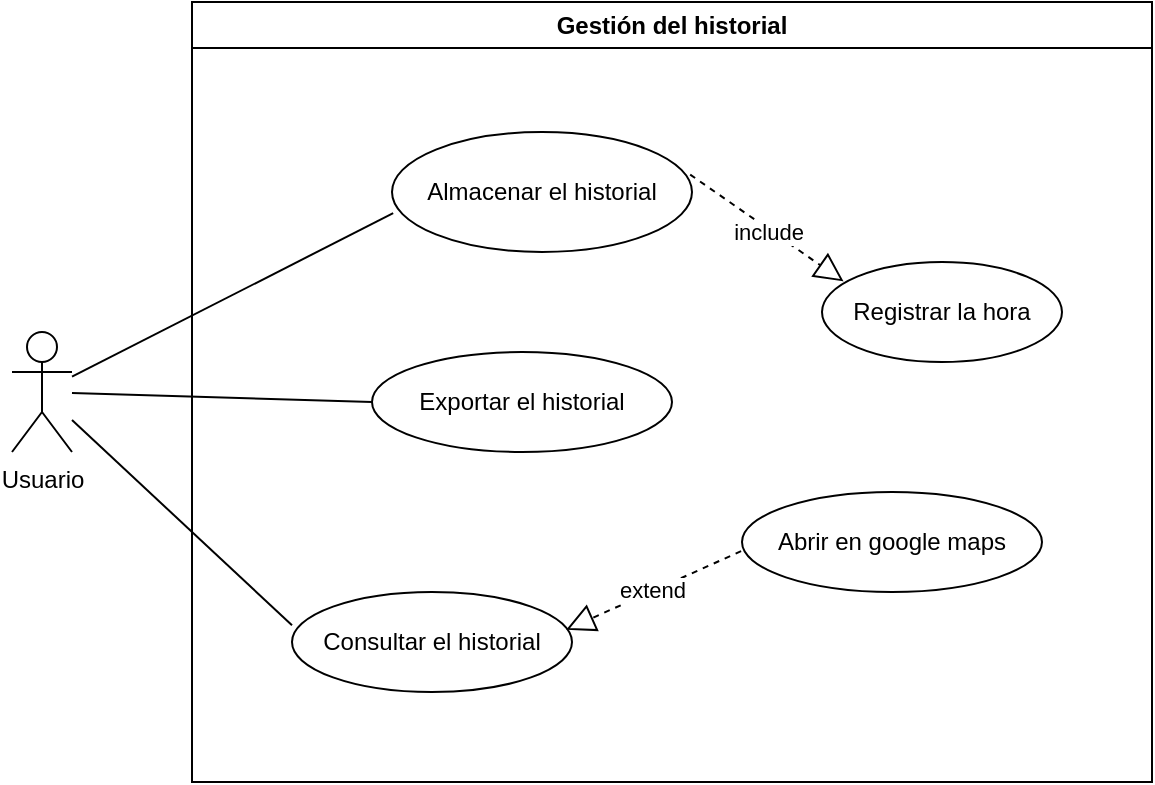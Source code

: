 <mxfile version="27.0.9">
  <diagram name="Page-1" id="eJR5q2gqNhttAIumWceD">
    <mxGraphModel dx="815" dy="500" grid="1" gridSize="10" guides="1" tooltips="1" connect="1" arrows="1" fold="1" page="1" pageScale="1" pageWidth="850" pageHeight="1100" math="0" shadow="0">
      <root>
        <mxCell id="0" />
        <mxCell id="1" parent="0" />
        <mxCell id="b0chXUBIQs19m3UQ9hjL-1" value="Usuario" style="shape=umlActor;verticalLabelPosition=bottom;verticalAlign=top;html=1;" parent="1" vertex="1">
          <mxGeometry x="20" y="195" width="30" height="60" as="geometry" />
        </mxCell>
        <mxCell id="b0chXUBIQs19m3UQ9hjL-2" value="Gestión del h&lt;span style=&quot;background-color: transparent; color: light-dark(rgb(0, 0, 0), rgb(255, 255, 255));&quot;&gt;istorial&lt;/span&gt;" style="swimlane;whiteSpace=wrap;html=1;movable=1;resizable=1;rotatable=1;deletable=1;editable=1;locked=0;connectable=1;" parent="1" vertex="1">
          <mxGeometry x="110" y="30" width="480" height="390" as="geometry">
            <mxRectangle x="170" y="90" width="140" height="30" as="alternateBounds" />
          </mxGeometry>
        </mxCell>
        <mxCell id="b0chXUBIQs19m3UQ9hjL-3" value="Almacenar el historial" style="ellipse;whiteSpace=wrap;html=1;" parent="b0chXUBIQs19m3UQ9hjL-2" vertex="1">
          <mxGeometry x="100" y="65" width="150" height="60" as="geometry" />
        </mxCell>
        <mxCell id="b0chXUBIQs19m3UQ9hjL-4" value="Registrar la hora" style="ellipse;whiteSpace=wrap;html=1;" parent="b0chXUBIQs19m3UQ9hjL-2" vertex="1">
          <mxGeometry x="315" y="130" width="120" height="50" as="geometry" />
        </mxCell>
        <mxCell id="b0chXUBIQs19m3UQ9hjL-5" value="Consultar el historial" style="ellipse;whiteSpace=wrap;html=1;" parent="b0chXUBIQs19m3UQ9hjL-2" vertex="1">
          <mxGeometry x="50" y="295" width="140" height="50" as="geometry" />
        </mxCell>
        <mxCell id="b0chXUBIQs19m3UQ9hjL-6" style="edgeStyle=orthogonalEdgeStyle;rounded=0;orthogonalLoop=1;jettySize=auto;html=1;exitX=0.5;exitY=1;exitDx=0;exitDy=0;" parent="b0chXUBIQs19m3UQ9hjL-2" source="b0chXUBIQs19m3UQ9hjL-5" target="b0chXUBIQs19m3UQ9hjL-5" edge="1">
          <mxGeometry relative="1" as="geometry" />
        </mxCell>
        <mxCell id="b0chXUBIQs19m3UQ9hjL-7" value="Exportar el historial" style="ellipse;whiteSpace=wrap;html=1;" parent="b0chXUBIQs19m3UQ9hjL-2" vertex="1">
          <mxGeometry x="90" y="175" width="150" height="50" as="geometry" />
        </mxCell>
        <mxCell id="b0chXUBIQs19m3UQ9hjL-8" value="Abrir en google maps" style="ellipse;whiteSpace=wrap;html=1;" parent="b0chXUBIQs19m3UQ9hjL-2" vertex="1">
          <mxGeometry x="275" y="245" width="150" height="50" as="geometry" />
        </mxCell>
        <mxCell id="b0chXUBIQs19m3UQ9hjL-9" value="" style="endArrow=block;dashed=1;endFill=0;endSize=12;html=1;rounded=0;exitX=-0.003;exitY=0.592;exitDx=0;exitDy=0;exitPerimeter=0;entryX=0.979;entryY=0.378;entryDx=0;entryDy=0;entryPerimeter=0;" parent="b0chXUBIQs19m3UQ9hjL-2" source="b0chXUBIQs19m3UQ9hjL-8" target="b0chXUBIQs19m3UQ9hjL-5" edge="1">
          <mxGeometry width="160" relative="1" as="geometry">
            <mxPoint x="285" y="325" as="sourcePoint" />
            <mxPoint x="200" y="260" as="targetPoint" />
          </mxGeometry>
        </mxCell>
        <mxCell id="b0chXUBIQs19m3UQ9hjL-10" value="extend" style="edgeLabel;html=1;align=center;verticalAlign=middle;resizable=0;points=[];" parent="b0chXUBIQs19m3UQ9hjL-9" vertex="1" connectable="0">
          <mxGeometry x="0.02" y="-1" relative="1" as="geometry">
            <mxPoint as="offset" />
          </mxGeometry>
        </mxCell>
        <mxCell id="b0chXUBIQs19m3UQ9hjL-11" value="" style="endArrow=block;dashed=1;endFill=0;endSize=12;html=1;rounded=0;exitX=0.994;exitY=0.355;exitDx=0;exitDy=0;entryX=0.09;entryY=0.194;entryDx=0;entryDy=0;exitPerimeter=0;entryPerimeter=0;" parent="b0chXUBIQs19m3UQ9hjL-2" source="b0chXUBIQs19m3UQ9hjL-3" target="b0chXUBIQs19m3UQ9hjL-4" edge="1">
          <mxGeometry width="160" relative="1" as="geometry">
            <mxPoint x="265.6" y="65.82" as="sourcePoint" />
            <mxPoint x="438.4" y="110" as="targetPoint" />
          </mxGeometry>
        </mxCell>
        <mxCell id="b0chXUBIQs19m3UQ9hjL-12" value="include" style="edgeLabel;html=1;align=center;verticalAlign=middle;resizable=0;points=[];" parent="b0chXUBIQs19m3UQ9hjL-11" vertex="1" connectable="0">
          <mxGeometry x="0.02" y="-1" relative="1" as="geometry">
            <mxPoint as="offset" />
          </mxGeometry>
        </mxCell>
        <mxCell id="b0chXUBIQs19m3UQ9hjL-13" value="" style="endArrow=none;html=1;rounded=0;entryX=0.004;entryY=0.676;entryDx=0;entryDy=0;entryPerimeter=0;" parent="1" source="b0chXUBIQs19m3UQ9hjL-1" target="b0chXUBIQs19m3UQ9hjL-3" edge="1">
          <mxGeometry width="50" height="50" relative="1" as="geometry">
            <mxPoint x="40" y="205" as="sourcePoint" />
            <mxPoint x="140" y="165" as="targetPoint" />
          </mxGeometry>
        </mxCell>
        <mxCell id="b0chXUBIQs19m3UQ9hjL-14" value="" style="endArrow=none;html=1;rounded=0;entryX=0;entryY=0.333;entryDx=0;entryDy=0;entryPerimeter=0;" parent="1" source="b0chXUBIQs19m3UQ9hjL-1" target="b0chXUBIQs19m3UQ9hjL-5" edge="1">
          <mxGeometry width="50" height="50" relative="1" as="geometry">
            <mxPoint x="30" y="255" as="sourcePoint" />
            <mxPoint x="180" y="325" as="targetPoint" />
          </mxGeometry>
        </mxCell>
        <mxCell id="b0chXUBIQs19m3UQ9hjL-15" value="" style="endArrow=none;html=1;rounded=0;entryX=0;entryY=0.5;entryDx=0;entryDy=0;" parent="1" source="b0chXUBIQs19m3UQ9hjL-1" target="b0chXUBIQs19m3UQ9hjL-7" edge="1">
          <mxGeometry width="50" height="50" relative="1" as="geometry">
            <mxPoint x="80" y="273" as="sourcePoint" />
            <mxPoint x="190" y="195" as="targetPoint" />
          </mxGeometry>
        </mxCell>
      </root>
    </mxGraphModel>
  </diagram>
</mxfile>
